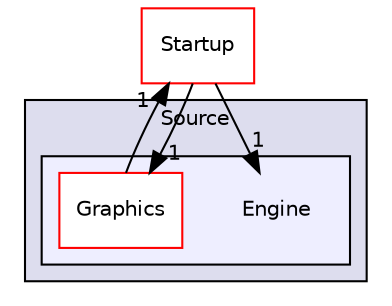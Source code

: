 digraph "Core/Source/Engine" {
  compound=true
  node [ fontsize="10", fontname="Helvetica"];
  edge [ labelfontsize="10", labelfontname="Helvetica"];
  subgraph clusterdir_a4cb02fe4f7b73e09a7c4d547d8e5b78 {
    graph [ bgcolor="#ddddee", pencolor="black", label="Source" fontname="Helvetica", fontsize="10", URL="dir_a4cb02fe4f7b73e09a7c4d547d8e5b78.html"]
  subgraph clusterdir_d28b6bfb47e35561ce84259144b64322 {
    graph [ bgcolor="#eeeeff", pencolor="black", label="" URL="dir_d28b6bfb47e35561ce84259144b64322.html"];
    dir_d28b6bfb47e35561ce84259144b64322 [shape=plaintext label="Engine"];
    dir_6457b117975bde367f4e8f3bdabf3854 [shape=box label="Graphics" color="red" fillcolor="white" style="filled" URL="dir_6457b117975bde367f4e8f3bdabf3854.html"];
  }
  }
  dir_09f5313788705672dd13602df625ea19 [shape=box label="Startup" fillcolor="white" style="filled" color="red" URL="dir_09f5313788705672dd13602df625ea19.html"];
  dir_09f5313788705672dd13602df625ea19->dir_d28b6bfb47e35561ce84259144b64322 [headlabel="1", labeldistance=1.5 headhref="dir_000005_000002.html"];
  dir_09f5313788705672dd13602df625ea19->dir_6457b117975bde367f4e8f3bdabf3854 [headlabel="1", labeldistance=1.5 headhref="dir_000005_000003.html"];
  dir_6457b117975bde367f4e8f3bdabf3854->dir_09f5313788705672dd13602df625ea19 [headlabel="1", labeldistance=1.5 headhref="dir_000003_000005.html"];
}
